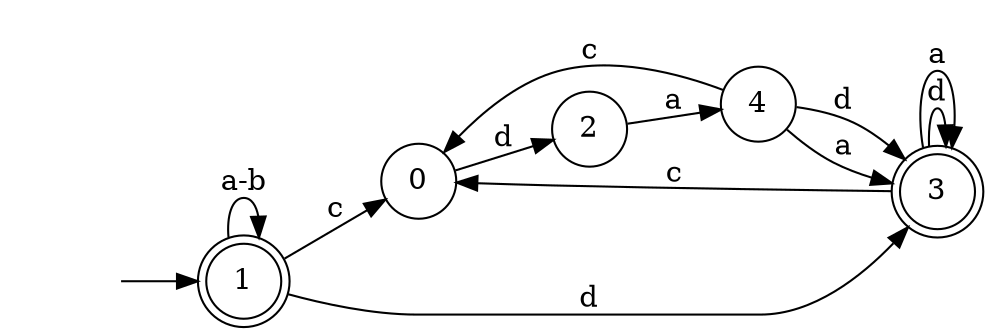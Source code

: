 digraph Automaton {
  rankdir = LR;
node [shape=circle];
  0 -> 2 [label="d"];
1 [shape=doublecircle]; 
  initial [shape=plaintext,label=""];
  initial -> 1
  1 -> 3 [label="d"];
  1 -> 1 [label="a-b"];
  1 -> 0 [label="c"];
node [shape=circle];
  2 -> 4 [label="a"];
3 [shape=doublecircle]; 
  3 -> 3 [label="d"];
  3 -> 3 [label="a"];
  3 -> 0 [label="c"];
node [shape=circle];
  4 -> 3 [label="d"];
  4 -> 3 [label="a"];
  4 -> 0 [label="c"];
}

